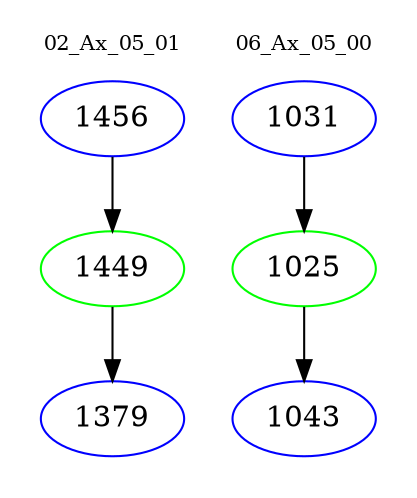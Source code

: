 digraph{
subgraph cluster_0 {
color = white
label = "02_Ax_05_01";
fontsize=10;
T0_1456 [label="1456", color="blue"]
T0_1456 -> T0_1449 [color="black"]
T0_1449 [label="1449", color="green"]
T0_1449 -> T0_1379 [color="black"]
T0_1379 [label="1379", color="blue"]
}
subgraph cluster_1 {
color = white
label = "06_Ax_05_00";
fontsize=10;
T1_1031 [label="1031", color="blue"]
T1_1031 -> T1_1025 [color="black"]
T1_1025 [label="1025", color="green"]
T1_1025 -> T1_1043 [color="black"]
T1_1043 [label="1043", color="blue"]
}
}
